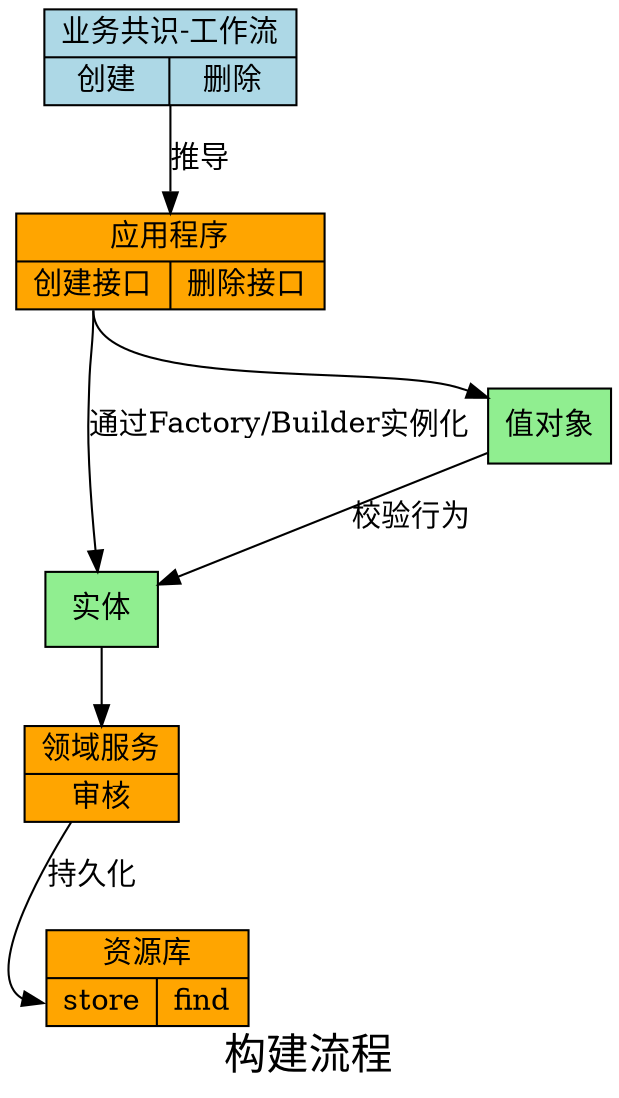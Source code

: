 digraph {
    node[style=filled;fillcolor="orange";]
    node[shape=record]
    flow[label="{业务共识-工作流|{创建|删除}}";fillcolor=lightblue]
    app[label="{应用程序|{<f1>创建接口|<f2>删除接口}}";shape=record]
    repo[label="{资源库|{<s>store|<f>find}}"]
    ser[label="{领域服务 |{<valid>审核}}"]
    node[fillcolor=lightgreen]
    e[label="实体"]
    v[label="值对象"]
    


    flow->app[label="推导"]
    app:f1->e[label="通过Factory/Builder实例化"]
    app:f1->v
    v->e[label="校验行为"]
    e->ser
    ser->repo:s[label="持久化"]
    fontsize=20
    label="构建流程"
}